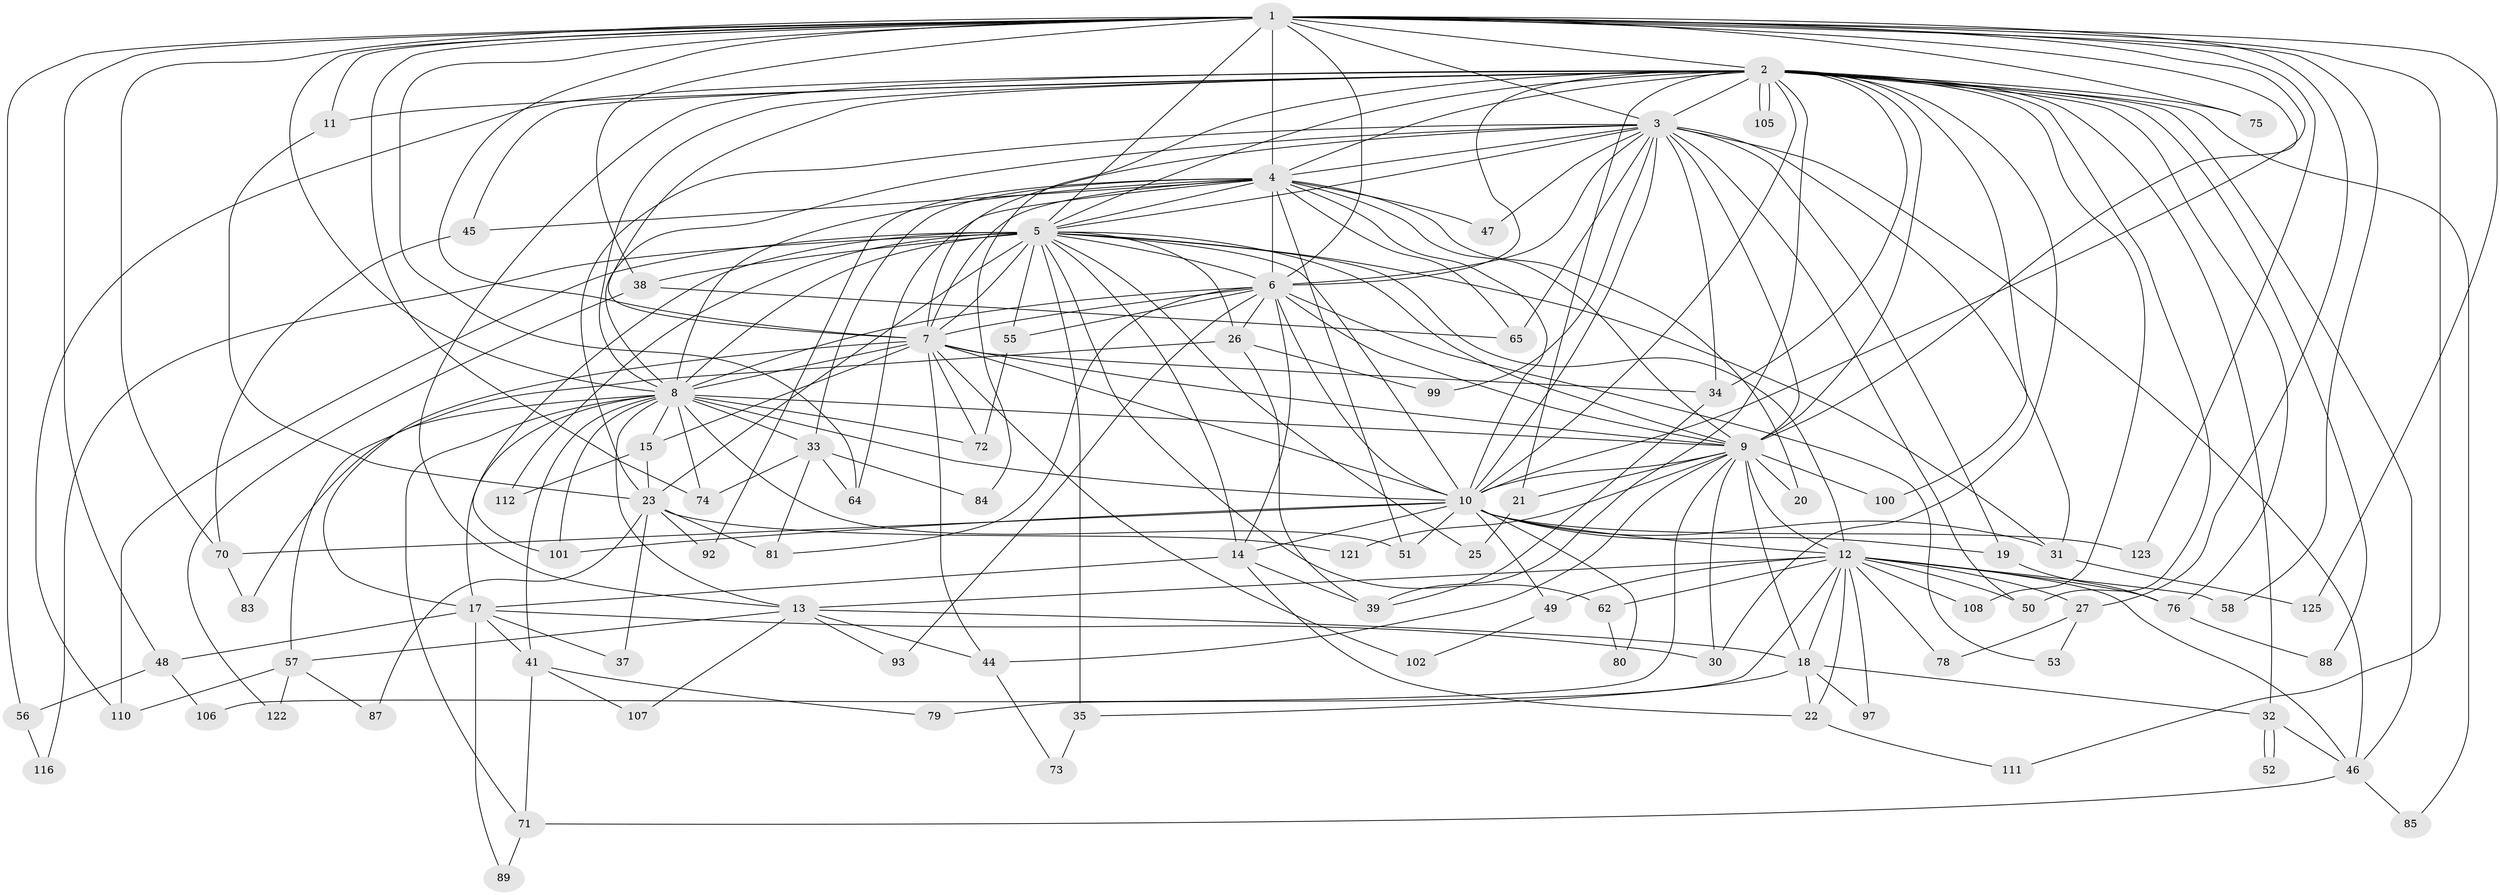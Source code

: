 // Generated by graph-tools (version 1.1) at 2025/23/03/03/25 07:23:46]
// undirected, 88 vertices, 229 edges
graph export_dot {
graph [start="1"]
  node [color=gray90,style=filled];
  1 [super="+90"];
  2 [super="+24"];
  3 [super="+59"];
  4 [super="+60"];
  5 [super="+40"];
  6 [super="+61"];
  7 [super="+28"];
  8 [super="+43"];
  9 [super="+42"];
  10 [super="+86"];
  11;
  12 [super="+16"];
  13 [super="+29"];
  14 [super="+118"];
  15 [super="+103"];
  17 [super="+54"];
  18 [super="+77"];
  19;
  20;
  21 [super="+36"];
  22 [super="+98"];
  23 [super="+69"];
  25;
  26 [super="+67"];
  27;
  30;
  31 [super="+114"];
  32 [super="+117"];
  33 [super="+109"];
  34 [super="+63"];
  35;
  37;
  38 [super="+119"];
  39;
  41;
  44 [super="+96"];
  45;
  46 [super="+66"];
  47;
  48;
  49;
  50 [super="+68"];
  51 [super="+94"];
  52;
  53;
  55;
  56;
  57 [super="+124"];
  58;
  62;
  64 [super="+115"];
  65;
  70 [super="+113"];
  71 [super="+82"];
  72 [super="+91"];
  73;
  74 [super="+95"];
  75;
  76 [super="+104"];
  78;
  79;
  80;
  81;
  83;
  84;
  85;
  87;
  88;
  89;
  92;
  93;
  97;
  99;
  100;
  101 [super="+120"];
  102;
  105;
  106;
  107;
  108;
  110;
  111;
  112;
  116;
  121;
  122;
  123;
  125;
  1 -- 2;
  1 -- 3;
  1 -- 4;
  1 -- 5;
  1 -- 6;
  1 -- 7;
  1 -- 8;
  1 -- 9;
  1 -- 10;
  1 -- 11;
  1 -- 27;
  1 -- 38 [weight=2];
  1 -- 48;
  1 -- 56;
  1 -- 58;
  1 -- 64;
  1 -- 70;
  1 -- 74;
  1 -- 75;
  1 -- 111;
  1 -- 123;
  1 -- 125;
  2 -- 3;
  2 -- 4;
  2 -- 5;
  2 -- 6;
  2 -- 7;
  2 -- 8;
  2 -- 9;
  2 -- 10;
  2 -- 11;
  2 -- 13;
  2 -- 21 [weight=2];
  2 -- 30;
  2 -- 32;
  2 -- 34;
  2 -- 39;
  2 -- 45;
  2 -- 46;
  2 -- 50;
  2 -- 75;
  2 -- 76;
  2 -- 84;
  2 -- 85;
  2 -- 88;
  2 -- 100;
  2 -- 105;
  2 -- 105;
  2 -- 108;
  2 -- 110;
  3 -- 4;
  3 -- 5;
  3 -- 6;
  3 -- 7;
  3 -- 8;
  3 -- 9 [weight=2];
  3 -- 10 [weight=2];
  3 -- 19;
  3 -- 31;
  3 -- 47;
  3 -- 50;
  3 -- 65;
  3 -- 99;
  3 -- 34;
  3 -- 46;
  3 -- 23;
  4 -- 5;
  4 -- 6 [weight=2];
  4 -- 7;
  4 -- 8;
  4 -- 9;
  4 -- 10;
  4 -- 20;
  4 -- 33;
  4 -- 45;
  4 -- 47;
  4 -- 64;
  4 -- 65;
  4 -- 92;
  4 -- 51;
  5 -- 6;
  5 -- 7;
  5 -- 8 [weight=2];
  5 -- 9;
  5 -- 10;
  5 -- 12;
  5 -- 23;
  5 -- 25;
  5 -- 26;
  5 -- 31;
  5 -- 35;
  5 -- 38;
  5 -- 55;
  5 -- 62;
  5 -- 110;
  5 -- 112;
  5 -- 116;
  5 -- 14;
  5 -- 101;
  6 -- 7;
  6 -- 8 [weight=2];
  6 -- 9;
  6 -- 10;
  6 -- 14;
  6 -- 26;
  6 -- 53;
  6 -- 55;
  6 -- 81;
  6 -- 93;
  7 -- 8;
  7 -- 9;
  7 -- 10;
  7 -- 15 [weight=2];
  7 -- 17;
  7 -- 34;
  7 -- 44;
  7 -- 102;
  7 -- 72;
  8 -- 9;
  8 -- 10;
  8 -- 13;
  8 -- 15;
  8 -- 17;
  8 -- 33;
  8 -- 41;
  8 -- 51;
  8 -- 71;
  8 -- 72;
  8 -- 74;
  8 -- 83;
  8 -- 101;
  9 -- 10;
  9 -- 12;
  9 -- 18;
  9 -- 20;
  9 -- 21;
  9 -- 100;
  9 -- 106;
  9 -- 121;
  9 -- 30;
  9 -- 44;
  10 -- 14;
  10 -- 19;
  10 -- 49;
  10 -- 51;
  10 -- 80;
  10 -- 101;
  10 -- 31;
  10 -- 12;
  10 -- 70;
  10 -- 123;
  11 -- 23;
  12 -- 27;
  12 -- 46;
  12 -- 62;
  12 -- 76;
  12 -- 78;
  12 -- 79;
  12 -- 97;
  12 -- 18;
  12 -- 13;
  12 -- 108;
  12 -- 49;
  12 -- 58;
  12 -- 22;
  12 -- 50;
  13 -- 18;
  13 -- 44;
  13 -- 57;
  13 -- 93;
  13 -- 107;
  14 -- 39;
  14 -- 17;
  14 -- 22;
  15 -- 112;
  15 -- 23;
  17 -- 30;
  17 -- 37;
  17 -- 41;
  17 -- 48;
  17 -- 89;
  18 -- 22;
  18 -- 32;
  18 -- 35;
  18 -- 97;
  19 -- 76;
  21 -- 25;
  22 -- 111;
  23 -- 37;
  23 -- 81;
  23 -- 87;
  23 -- 92;
  23 -- 121;
  26 -- 57;
  26 -- 99;
  26 -- 39;
  27 -- 53;
  27 -- 78;
  31 -- 125;
  32 -- 52;
  32 -- 52;
  32 -- 46;
  33 -- 84;
  33 -- 81;
  33 -- 74;
  33 -- 64;
  34 -- 39;
  35 -- 73;
  38 -- 122;
  38 -- 65;
  41 -- 71;
  41 -- 79;
  41 -- 107;
  44 -- 73;
  45 -- 70;
  46 -- 85;
  46 -- 71;
  48 -- 56;
  48 -- 106;
  49 -- 102;
  55 -- 72;
  56 -- 116;
  57 -- 87;
  57 -- 122;
  57 -- 110;
  62 -- 80;
  70 -- 83;
  71 -- 89;
  76 -- 88;
}
